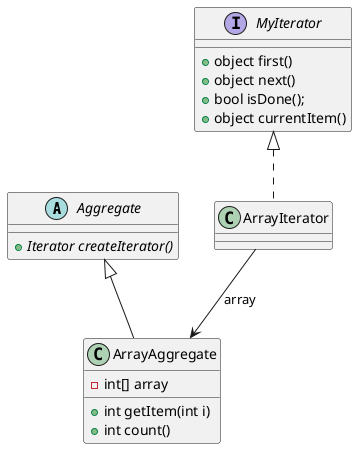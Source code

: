 @startuml
'https://plantuml.com/sequence-diagram

abstract class Aggregate{
    +{abstract} Iterator createIterator()
}
interface MyIterator{
    + object first()
    + object next()
    + bool isDone();
    + object currentItem()
}

class ArrayAggregate{
    - int[] array
    + int getItem(int i)
    + int count()
}
class ArrayIterator
Aggregate <|-- ArrayAggregate
MyIterator <|.. ArrayIterator
ArrayIterator --> ArrayAggregate : array


@enduml